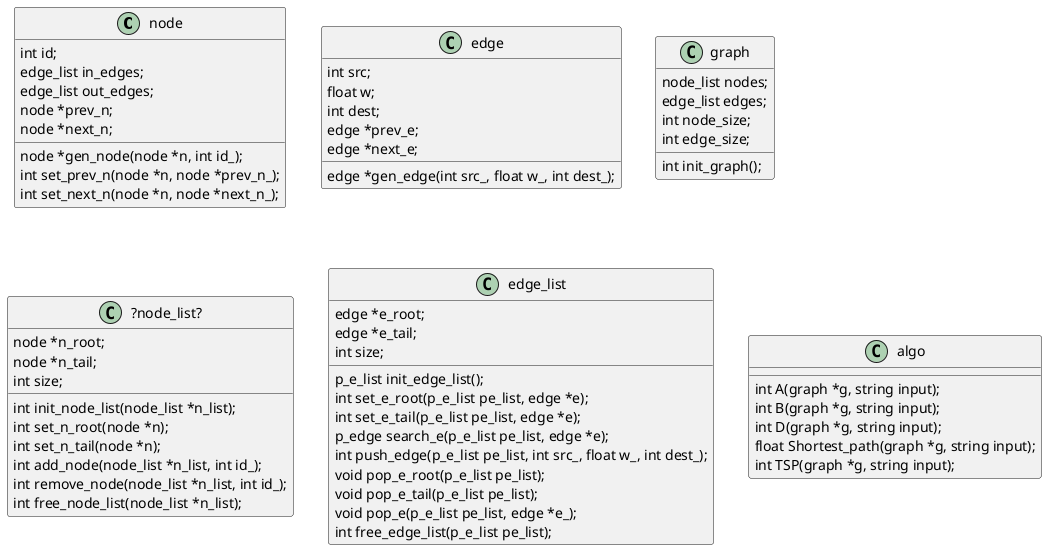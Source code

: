 @startuml

'graph -> edge_list
'graph -> node_list
'node_list --> node
'edge_list --> edge
'algo --> graph


class node{
int id;
edge_list in_edges;
edge_list out_edges;
node *prev_n;
node *next_n;
node *gen_node(node *n, int id_);
int set_prev_n(node *n, node *prev_n_);
int set_next_n(node *n, node *next_n_);
}

class edge{
int src;
float w;
int dest;
edge *prev_e;
edge *next_e;
edge *gen_edge(int src_, float w_, int dest_);
}

class graph{
node_list nodes;
edge_list edges;
int node_size;
int edge_size;
int init_graph();
'void add_node(graph *g, int id);
'void remove_node(graph *g, int id);
'void add_edge(graph *g, int src, float w, int dest);
'void add_Edge(graph *g, edge e);
'void remove_edge(graph *g, int src, int dest);
}

class ?node_list?{
node *n_root;
node *n_tail;
int size;
int init_node_list(node_list *n_list);
int set_n_root(node *n);
int set_n_tail(node *n);
int add_node(node_list *n_list, int id_);
int remove_node(node_list *n_list, int id_);
int free_node_list(node_list *n_list);
}
class edge_list{
edge *e_root;
edge *e_tail;
int size;
p_e_list init_edge_list();
int set_e_root(p_e_list pe_list, edge *e);
int set_e_tail(p_e_list pe_list, edge *e);
p_edge search_e(p_e_list pe_list, edge *e);
int push_edge(p_e_list pe_list, int src_, float w_, int dest_);
void pop_e_root(p_e_list pe_list);
void pop_e_tail(p_e_list pe_list);
void pop_e(p_e_list pe_list, edge *e_);
int free_edge_list(p_e_list pe_list);
}

class algo{
int A(graph *g, string input);
int B(graph *g, string input);
int D(graph *g, string input);
float Shortest_path(graph *g, string input);
int TSP(graph *g, string input);
}

@enduml